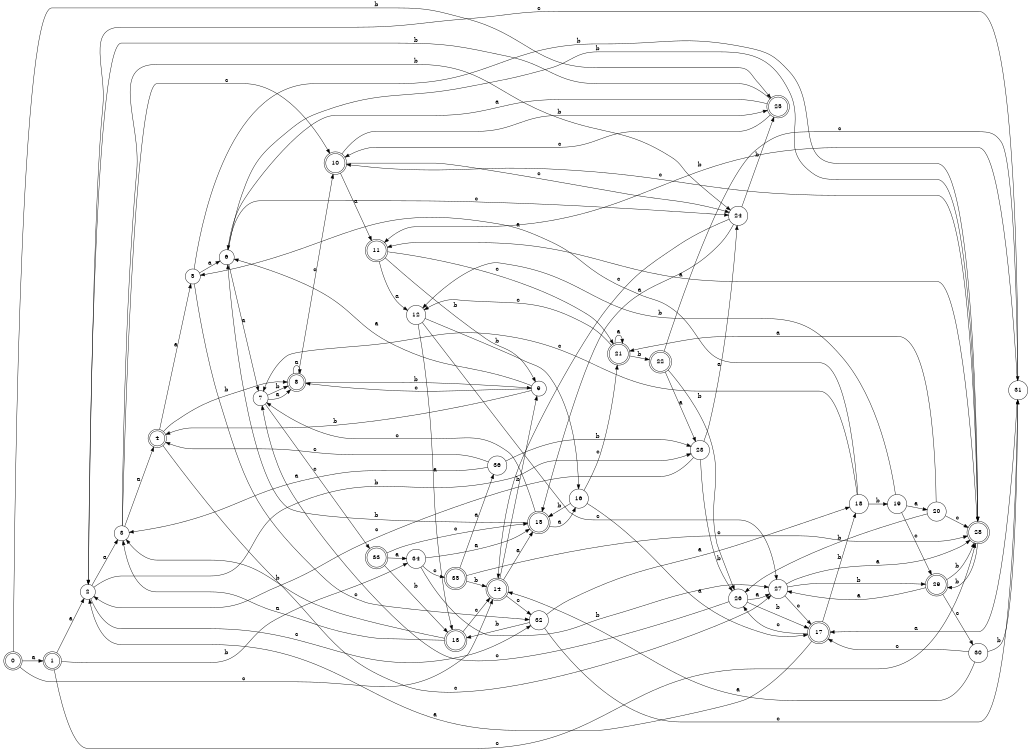 digraph n30_3 {
__start0 [label="" shape="none"];

rankdir=LR;
size="8,5";

s0 [style="rounded,filled", color="black", fillcolor="white" shape="doublecircle", label="0"];
s1 [style="rounded,filled", color="black", fillcolor="white" shape="doublecircle", label="1"];
s2 [style="filled", color="black", fillcolor="white" shape="circle", label="2"];
s3 [style="filled", color="black", fillcolor="white" shape="circle", label="3"];
s4 [style="rounded,filled", color="black", fillcolor="white" shape="doublecircle", label="4"];
s5 [style="filled", color="black", fillcolor="white" shape="circle", label="5"];
s6 [style="filled", color="black", fillcolor="white" shape="circle", label="6"];
s7 [style="filled", color="black", fillcolor="white" shape="circle", label="7"];
s8 [style="rounded,filled", color="black", fillcolor="white" shape="doublecircle", label="8"];
s9 [style="filled", color="black", fillcolor="white" shape="circle", label="9"];
s10 [style="rounded,filled", color="black", fillcolor="white" shape="doublecircle", label="10"];
s11 [style="rounded,filled", color="black", fillcolor="white" shape="doublecircle", label="11"];
s12 [style="filled", color="black", fillcolor="white" shape="circle", label="12"];
s13 [style="rounded,filled", color="black", fillcolor="white" shape="doublecircle", label="13"];
s14 [style="rounded,filled", color="black", fillcolor="white" shape="doublecircle", label="14"];
s15 [style="rounded,filled", color="black", fillcolor="white" shape="doublecircle", label="15"];
s16 [style="filled", color="black", fillcolor="white" shape="circle", label="16"];
s17 [style="rounded,filled", color="black", fillcolor="white" shape="doublecircle", label="17"];
s18 [style="filled", color="black", fillcolor="white" shape="circle", label="18"];
s19 [style="filled", color="black", fillcolor="white" shape="circle", label="19"];
s20 [style="filled", color="black", fillcolor="white" shape="circle", label="20"];
s21 [style="rounded,filled", color="black", fillcolor="white" shape="doublecircle", label="21"];
s22 [style="rounded,filled", color="black", fillcolor="white" shape="doublecircle", label="22"];
s23 [style="filled", color="black", fillcolor="white" shape="circle", label="23"];
s24 [style="filled", color="black", fillcolor="white" shape="circle", label="24"];
s25 [style="rounded,filled", color="black", fillcolor="white" shape="doublecircle", label="25"];
s26 [style="filled", color="black", fillcolor="white" shape="circle", label="26"];
s27 [style="filled", color="black", fillcolor="white" shape="circle", label="27"];
s28 [style="rounded,filled", color="black", fillcolor="white" shape="doublecircle", label="28"];
s29 [style="rounded,filled", color="black", fillcolor="white" shape="doublecircle", label="29"];
s30 [style="filled", color="black", fillcolor="white" shape="circle", label="30"];
s31 [style="filled", color="black", fillcolor="white" shape="circle", label="31"];
s32 [style="filled", color="black", fillcolor="white" shape="circle", label="32"];
s33 [style="rounded,filled", color="black", fillcolor="white" shape="doublecircle", label="33"];
s34 [style="filled", color="black", fillcolor="white" shape="circle", label="34"];
s35 [style="rounded,filled", color="black", fillcolor="white" shape="doublecircle", label="35"];
s36 [style="filled", color="black", fillcolor="white" shape="circle", label="36"];
s0 -> s1 [label="a"];
s0 -> s25 [label="b"];
s0 -> s14 [label="c"];
s1 -> s2 [label="a"];
s1 -> s34 [label="b"];
s1 -> s28 [label="c"];
s2 -> s3 [label="a"];
s2 -> s23 [label="b"];
s2 -> s32 [label="c"];
s3 -> s4 [label="a"];
s3 -> s24 [label="b"];
s3 -> s10 [label="c"];
s4 -> s5 [label="a"];
s4 -> s8 [label="b"];
s4 -> s27 [label="c"];
s5 -> s6 [label="a"];
s5 -> s28 [label="b"];
s5 -> s32 [label="c"];
s6 -> s7 [label="a"];
s6 -> s28 [label="b"];
s6 -> s24 [label="c"];
s7 -> s8 [label="a"];
s7 -> s8 [label="b"];
s7 -> s33 [label="c"];
s8 -> s8 [label="a"];
s8 -> s9 [label="b"];
s8 -> s10 [label="c"];
s9 -> s6 [label="a"];
s9 -> s4 [label="b"];
s9 -> s8 [label="c"];
s10 -> s11 [label="a"];
s10 -> s25 [label="b"];
s10 -> s24 [label="c"];
s11 -> s12 [label="a"];
s11 -> s9 [label="b"];
s11 -> s21 [label="c"];
s12 -> s13 [label="a"];
s12 -> s16 [label="b"];
s12 -> s27 [label="c"];
s13 -> s3 [label="a"];
s13 -> s3 [label="b"];
s13 -> s14 [label="c"];
s14 -> s15 [label="a"];
s14 -> s9 [label="b"];
s14 -> s32 [label="c"];
s15 -> s16 [label="a"];
s15 -> s6 [label="b"];
s15 -> s7 [label="c"];
s16 -> s17 [label="a"];
s16 -> s15 [label="b"];
s16 -> s21 [label="c"];
s17 -> s2 [label="a"];
s17 -> s18 [label="b"];
s17 -> s26 [label="c"];
s18 -> s5 [label="a"];
s18 -> s19 [label="b"];
s18 -> s7 [label="c"];
s19 -> s20 [label="a"];
s19 -> s12 [label="b"];
s19 -> s29 [label="c"];
s20 -> s21 [label="a"];
s20 -> s26 [label="b"];
s20 -> s28 [label="c"];
s21 -> s21 [label="a"];
s21 -> s22 [label="b"];
s21 -> s12 [label="c"];
s22 -> s23 [label="a"];
s22 -> s26 [label="b"];
s22 -> s31 [label="c"];
s23 -> s24 [label="a"];
s23 -> s26 [label="b"];
s23 -> s2 [label="c"];
s24 -> s15 [label="a"];
s24 -> s25 [label="b"];
s24 -> s14 [label="c"];
s25 -> s6 [label="a"];
s25 -> s2 [label="b"];
s25 -> s10 [label="c"];
s26 -> s27 [label="a"];
s26 -> s17 [label="b"];
s26 -> s7 [label="c"];
s27 -> s28 [label="a"];
s27 -> s29 [label="b"];
s27 -> s17 [label="c"];
s28 -> s11 [label="a"];
s28 -> s29 [label="b"];
s28 -> s10 [label="c"];
s29 -> s27 [label="a"];
s29 -> s28 [label="b"];
s29 -> s30 [label="c"];
s30 -> s14 [label="a"];
s30 -> s31 [label="b"];
s30 -> s17 [label="c"];
s31 -> s17 [label="a"];
s31 -> s11 [label="b"];
s31 -> s2 [label="c"];
s32 -> s18 [label="a"];
s32 -> s13 [label="b"];
s32 -> s31 [label="c"];
s33 -> s34 [label="a"];
s33 -> s13 [label="b"];
s33 -> s15 [label="c"];
s34 -> s15 [label="a"];
s34 -> s27 [label="b"];
s34 -> s35 [label="c"];
s35 -> s36 [label="a"];
s35 -> s14 [label="b"];
s35 -> s28 [label="c"];
s36 -> s3 [label="a"];
s36 -> s23 [label="b"];
s36 -> s4 [label="c"];

}